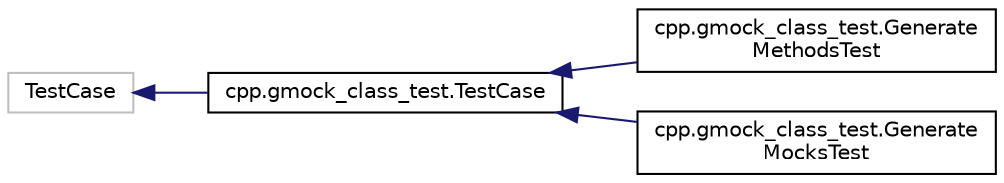 digraph "Graphical Class Hierarchy"
{
  edge [fontname="Helvetica",fontsize="10",labelfontname="Helvetica",labelfontsize="10"];
  node [fontname="Helvetica",fontsize="10",shape=record];
  rankdir="LR";
  Node220 [label="TestCase",height=0.2,width=0.4,color="grey75", fillcolor="white", style="filled"];
  Node220 -> Node0 [dir="back",color="midnightblue",fontsize="10",style="solid",fontname="Helvetica"];
  Node0 [label="cpp.gmock_class_test.TestCase",height=0.2,width=0.4,color="black", fillcolor="white", style="filled",URL="$classcpp_1_1gmock__class__test_1_1TestCase.html"];
  Node0 -> Node1 [dir="back",color="midnightblue",fontsize="10",style="solid",fontname="Helvetica"];
  Node1 [label="cpp.gmock_class_test.Generate\lMethodsTest",height=0.2,width=0.4,color="black", fillcolor="white", style="filled",URL="$classcpp_1_1gmock__class__test_1_1GenerateMethodsTest.html"];
  Node0 -> Node2 [dir="back",color="midnightblue",fontsize="10",style="solid",fontname="Helvetica"];
  Node2 [label="cpp.gmock_class_test.Generate\lMocksTest",height=0.2,width=0.4,color="black", fillcolor="white", style="filled",URL="$classcpp_1_1gmock__class__test_1_1GenerateMocksTest.html"];
}
